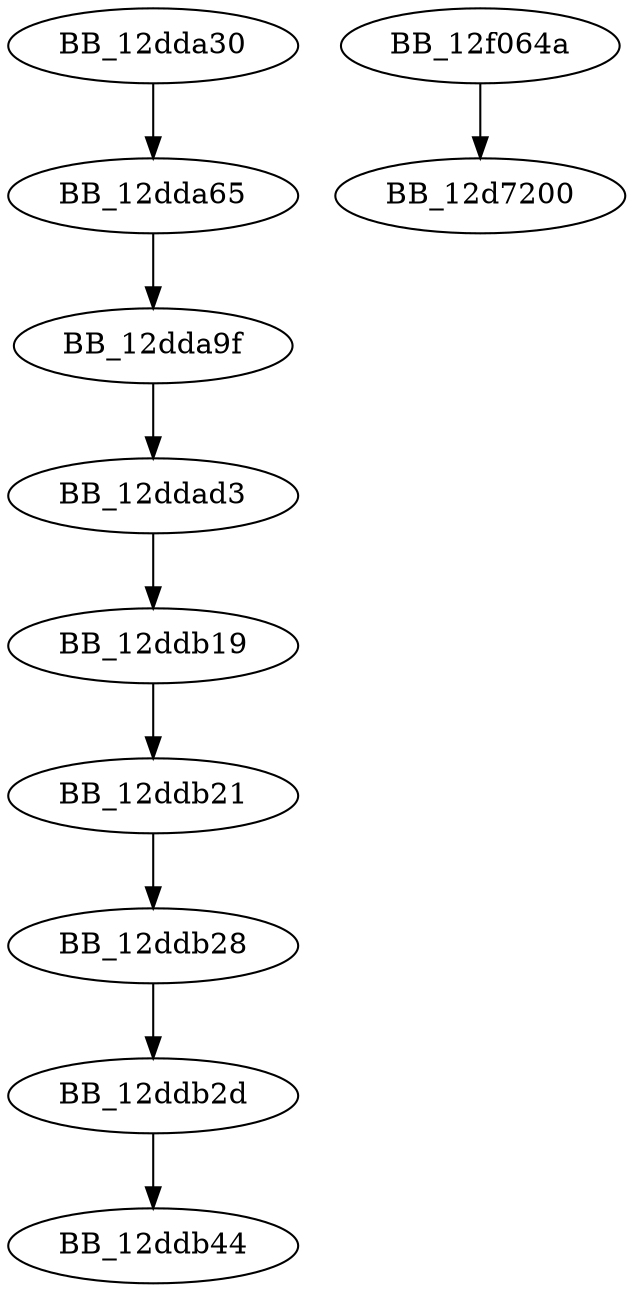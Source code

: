 DiGraph sub_12DDA30{
BB_12dda30->BB_12dda65
BB_12dda65->BB_12dda9f
BB_12dda9f->BB_12ddad3
BB_12ddad3->BB_12ddb19
BB_12ddb19->BB_12ddb21
BB_12ddb21->BB_12ddb28
BB_12ddb28->BB_12ddb2d
BB_12ddb2d->BB_12ddb44
BB_12f064a->BB_12d7200
}
